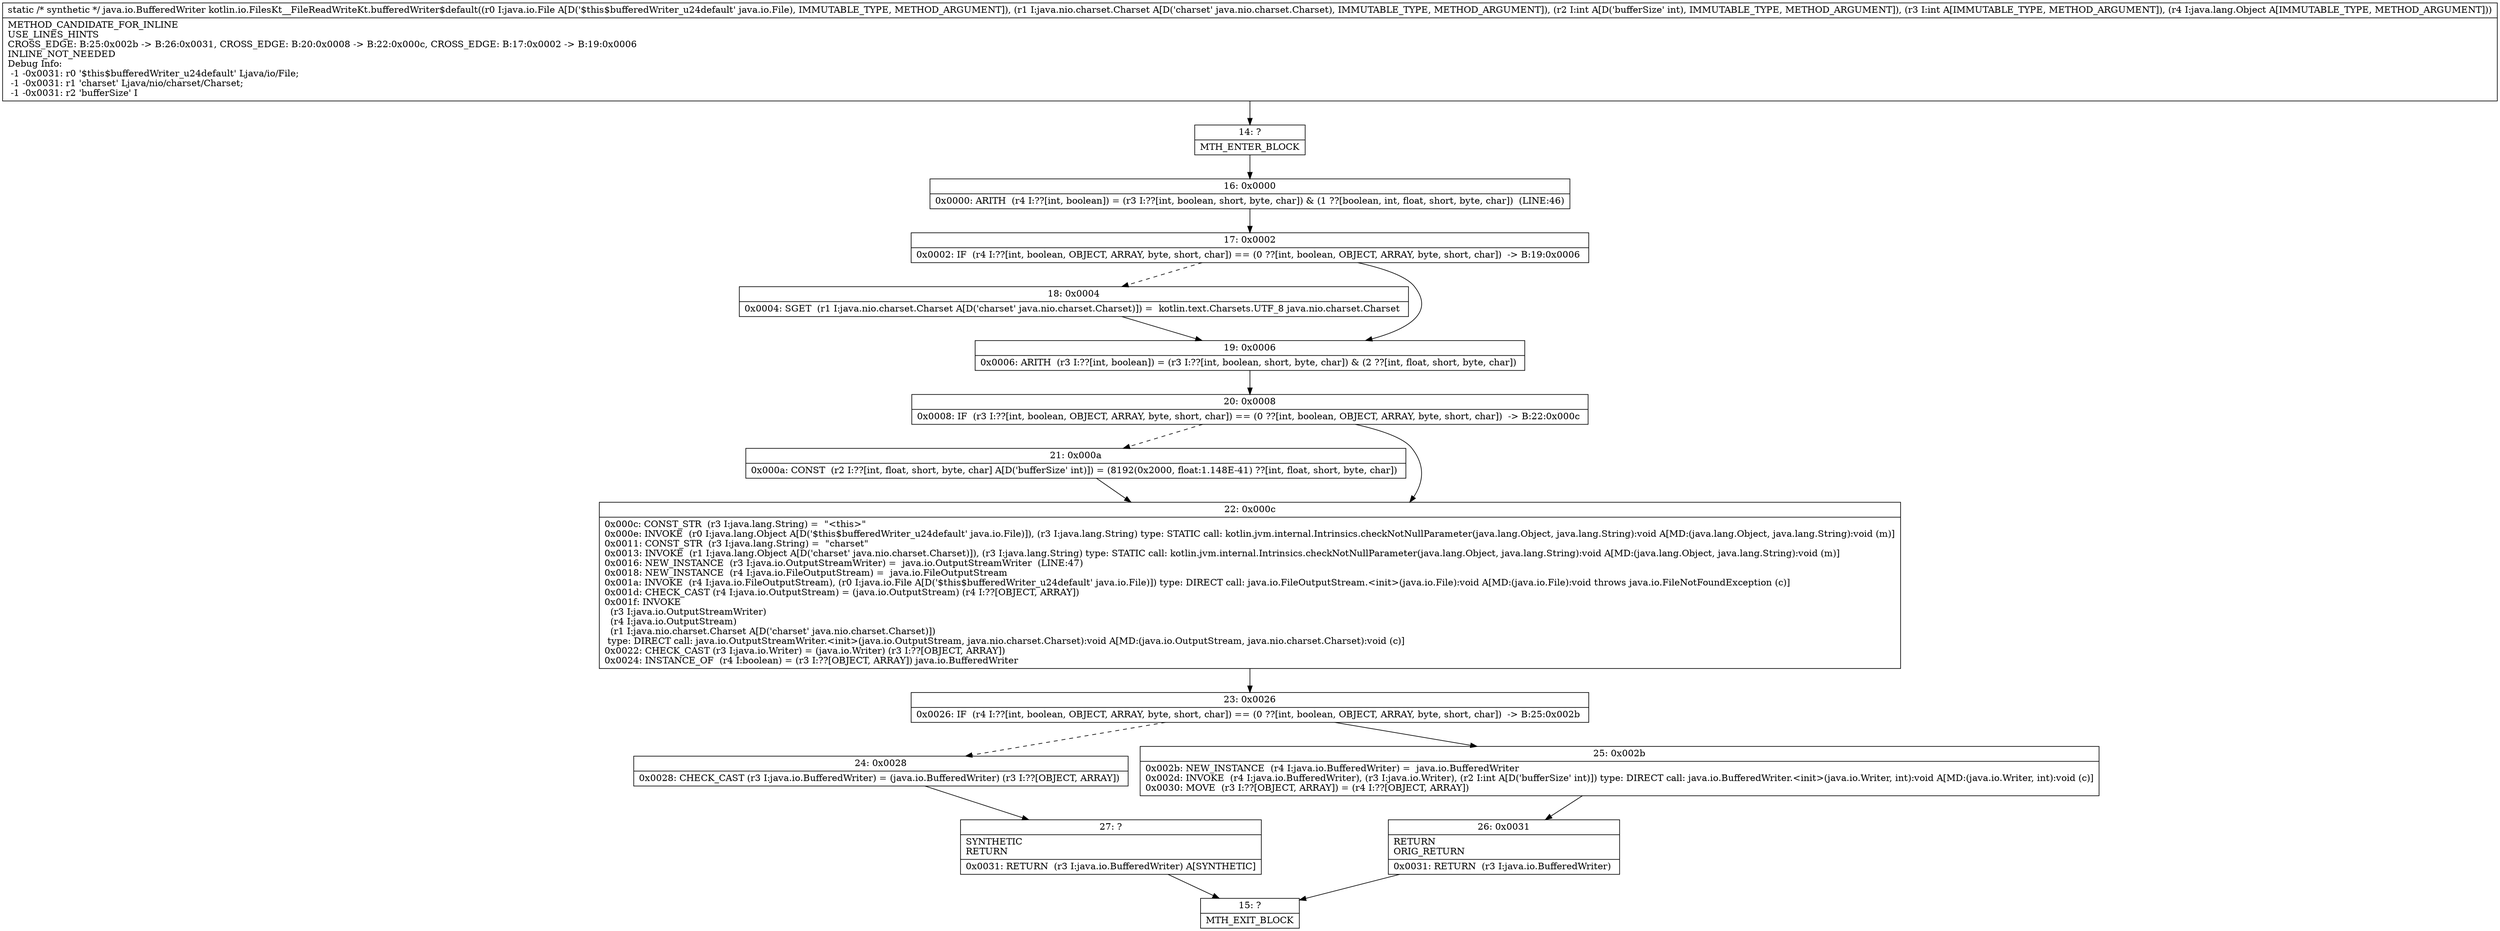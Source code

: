 digraph "CFG forkotlin.io.FilesKt__FileReadWriteKt.bufferedWriter$default(Ljava\/io\/File;Ljava\/nio\/charset\/Charset;IILjava\/lang\/Object;)Ljava\/io\/BufferedWriter;" {
Node_14 [shape=record,label="{14\:\ ?|MTH_ENTER_BLOCK\l}"];
Node_16 [shape=record,label="{16\:\ 0x0000|0x0000: ARITH  (r4 I:??[int, boolean]) = (r3 I:??[int, boolean, short, byte, char]) & (1 ??[boolean, int, float, short, byte, char])  (LINE:46)\l}"];
Node_17 [shape=record,label="{17\:\ 0x0002|0x0002: IF  (r4 I:??[int, boolean, OBJECT, ARRAY, byte, short, char]) == (0 ??[int, boolean, OBJECT, ARRAY, byte, short, char])  \-\> B:19:0x0006 \l}"];
Node_18 [shape=record,label="{18\:\ 0x0004|0x0004: SGET  (r1 I:java.nio.charset.Charset A[D('charset' java.nio.charset.Charset)]) =  kotlin.text.Charsets.UTF_8 java.nio.charset.Charset \l}"];
Node_19 [shape=record,label="{19\:\ 0x0006|0x0006: ARITH  (r3 I:??[int, boolean]) = (r3 I:??[int, boolean, short, byte, char]) & (2 ??[int, float, short, byte, char]) \l}"];
Node_20 [shape=record,label="{20\:\ 0x0008|0x0008: IF  (r3 I:??[int, boolean, OBJECT, ARRAY, byte, short, char]) == (0 ??[int, boolean, OBJECT, ARRAY, byte, short, char])  \-\> B:22:0x000c \l}"];
Node_21 [shape=record,label="{21\:\ 0x000a|0x000a: CONST  (r2 I:??[int, float, short, byte, char] A[D('bufferSize' int)]) = (8192(0x2000, float:1.148E\-41) ??[int, float, short, byte, char]) \l}"];
Node_22 [shape=record,label="{22\:\ 0x000c|0x000c: CONST_STR  (r3 I:java.lang.String) =  \"\<this\>\" \l0x000e: INVOKE  (r0 I:java.lang.Object A[D('$this$bufferedWriter_u24default' java.io.File)]), (r3 I:java.lang.String) type: STATIC call: kotlin.jvm.internal.Intrinsics.checkNotNullParameter(java.lang.Object, java.lang.String):void A[MD:(java.lang.Object, java.lang.String):void (m)]\l0x0011: CONST_STR  (r3 I:java.lang.String) =  \"charset\" \l0x0013: INVOKE  (r1 I:java.lang.Object A[D('charset' java.nio.charset.Charset)]), (r3 I:java.lang.String) type: STATIC call: kotlin.jvm.internal.Intrinsics.checkNotNullParameter(java.lang.Object, java.lang.String):void A[MD:(java.lang.Object, java.lang.String):void (m)]\l0x0016: NEW_INSTANCE  (r3 I:java.io.OutputStreamWriter) =  java.io.OutputStreamWriter  (LINE:47)\l0x0018: NEW_INSTANCE  (r4 I:java.io.FileOutputStream) =  java.io.FileOutputStream \l0x001a: INVOKE  (r4 I:java.io.FileOutputStream), (r0 I:java.io.File A[D('$this$bufferedWriter_u24default' java.io.File)]) type: DIRECT call: java.io.FileOutputStream.\<init\>(java.io.File):void A[MD:(java.io.File):void throws java.io.FileNotFoundException (c)]\l0x001d: CHECK_CAST (r4 I:java.io.OutputStream) = (java.io.OutputStream) (r4 I:??[OBJECT, ARRAY]) \l0x001f: INVOKE  \l  (r3 I:java.io.OutputStreamWriter)\l  (r4 I:java.io.OutputStream)\l  (r1 I:java.nio.charset.Charset A[D('charset' java.nio.charset.Charset)])\l type: DIRECT call: java.io.OutputStreamWriter.\<init\>(java.io.OutputStream, java.nio.charset.Charset):void A[MD:(java.io.OutputStream, java.nio.charset.Charset):void (c)]\l0x0022: CHECK_CAST (r3 I:java.io.Writer) = (java.io.Writer) (r3 I:??[OBJECT, ARRAY]) \l0x0024: INSTANCE_OF  (r4 I:boolean) = (r3 I:??[OBJECT, ARRAY]) java.io.BufferedWriter \l}"];
Node_23 [shape=record,label="{23\:\ 0x0026|0x0026: IF  (r4 I:??[int, boolean, OBJECT, ARRAY, byte, short, char]) == (0 ??[int, boolean, OBJECT, ARRAY, byte, short, char])  \-\> B:25:0x002b \l}"];
Node_24 [shape=record,label="{24\:\ 0x0028|0x0028: CHECK_CAST (r3 I:java.io.BufferedWriter) = (java.io.BufferedWriter) (r3 I:??[OBJECT, ARRAY]) \l}"];
Node_27 [shape=record,label="{27\:\ ?|SYNTHETIC\lRETURN\l|0x0031: RETURN  (r3 I:java.io.BufferedWriter) A[SYNTHETIC]\l}"];
Node_15 [shape=record,label="{15\:\ ?|MTH_EXIT_BLOCK\l}"];
Node_25 [shape=record,label="{25\:\ 0x002b|0x002b: NEW_INSTANCE  (r4 I:java.io.BufferedWriter) =  java.io.BufferedWriter \l0x002d: INVOKE  (r4 I:java.io.BufferedWriter), (r3 I:java.io.Writer), (r2 I:int A[D('bufferSize' int)]) type: DIRECT call: java.io.BufferedWriter.\<init\>(java.io.Writer, int):void A[MD:(java.io.Writer, int):void (c)]\l0x0030: MOVE  (r3 I:??[OBJECT, ARRAY]) = (r4 I:??[OBJECT, ARRAY]) \l}"];
Node_26 [shape=record,label="{26\:\ 0x0031|RETURN\lORIG_RETURN\l|0x0031: RETURN  (r3 I:java.io.BufferedWriter) \l}"];
MethodNode[shape=record,label="{static \/* synthetic *\/ java.io.BufferedWriter kotlin.io.FilesKt__FileReadWriteKt.bufferedWriter$default((r0 I:java.io.File A[D('$this$bufferedWriter_u24default' java.io.File), IMMUTABLE_TYPE, METHOD_ARGUMENT]), (r1 I:java.nio.charset.Charset A[D('charset' java.nio.charset.Charset), IMMUTABLE_TYPE, METHOD_ARGUMENT]), (r2 I:int A[D('bufferSize' int), IMMUTABLE_TYPE, METHOD_ARGUMENT]), (r3 I:int A[IMMUTABLE_TYPE, METHOD_ARGUMENT]), (r4 I:java.lang.Object A[IMMUTABLE_TYPE, METHOD_ARGUMENT]))  | METHOD_CANDIDATE_FOR_INLINE\lUSE_LINES_HINTS\lCROSS_EDGE: B:25:0x002b \-\> B:26:0x0031, CROSS_EDGE: B:20:0x0008 \-\> B:22:0x000c, CROSS_EDGE: B:17:0x0002 \-\> B:19:0x0006\lINLINE_NOT_NEEDED\lDebug Info:\l  \-1 \-0x0031: r0 '$this$bufferedWriter_u24default' Ljava\/io\/File;\l  \-1 \-0x0031: r1 'charset' Ljava\/nio\/charset\/Charset;\l  \-1 \-0x0031: r2 'bufferSize' I\l}"];
MethodNode -> Node_14;Node_14 -> Node_16;
Node_16 -> Node_17;
Node_17 -> Node_18[style=dashed];
Node_17 -> Node_19;
Node_18 -> Node_19;
Node_19 -> Node_20;
Node_20 -> Node_21[style=dashed];
Node_20 -> Node_22;
Node_21 -> Node_22;
Node_22 -> Node_23;
Node_23 -> Node_24[style=dashed];
Node_23 -> Node_25;
Node_24 -> Node_27;
Node_27 -> Node_15;
Node_25 -> Node_26;
Node_26 -> Node_15;
}


